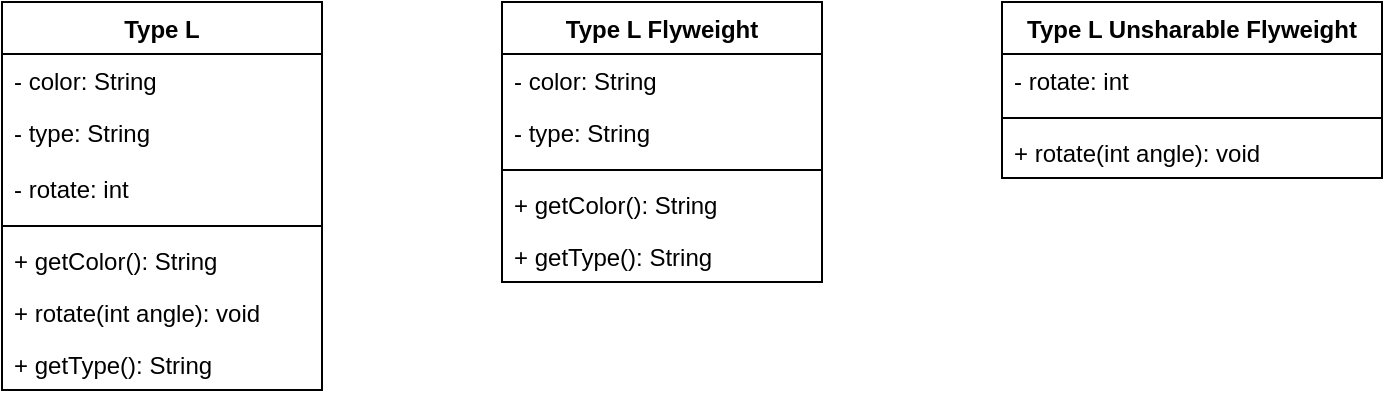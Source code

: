 <mxfile version="15.8.6" type="device"><diagram id="O29DGKENSeVa24LgPHeN" name="Page-1"><mxGraphModel dx="782" dy="436" grid="1" gridSize="10" guides="1" tooltips="1" connect="1" arrows="1" fold="1" page="1" pageScale="1" pageWidth="827" pageHeight="1169" math="0" shadow="0"><root><mxCell id="0"/><mxCell id="1" parent="0"/><mxCell id="B8dyaVGXo5hBoO_i_uoj-2" value="Type L" style="swimlane;fontStyle=1;align=center;verticalAlign=top;childLayout=stackLayout;horizontal=1;startSize=26;horizontalStack=0;resizeParent=1;resizeParentMax=0;resizeLast=0;collapsible=1;marginBottom=0;" vertex="1" parent="1"><mxGeometry x="100" y="140" width="160" height="194" as="geometry"/></mxCell><mxCell id="B8dyaVGXo5hBoO_i_uoj-3" value="- color: String" style="text;strokeColor=none;fillColor=none;align=left;verticalAlign=top;spacingLeft=4;spacingRight=4;overflow=hidden;rotatable=0;points=[[0,0.5],[1,0.5]];portConstraint=eastwest;" vertex="1" parent="B8dyaVGXo5hBoO_i_uoj-2"><mxGeometry y="26" width="160" height="26" as="geometry"/></mxCell><mxCell id="B8dyaVGXo5hBoO_i_uoj-6" value="- type: String" style="text;strokeColor=none;fillColor=none;align=left;verticalAlign=top;spacingLeft=4;spacingRight=4;overflow=hidden;rotatable=0;points=[[0,0.5],[1,0.5]];portConstraint=eastwest;" vertex="1" parent="B8dyaVGXo5hBoO_i_uoj-2"><mxGeometry y="52" width="160" height="28" as="geometry"/></mxCell><mxCell id="B8dyaVGXo5hBoO_i_uoj-7" value="- rotate: int" style="text;strokeColor=none;fillColor=none;align=left;verticalAlign=top;spacingLeft=4;spacingRight=4;overflow=hidden;rotatable=0;points=[[0,0.5],[1,0.5]];portConstraint=eastwest;" vertex="1" parent="B8dyaVGXo5hBoO_i_uoj-2"><mxGeometry y="80" width="160" height="28" as="geometry"/></mxCell><mxCell id="B8dyaVGXo5hBoO_i_uoj-4" value="" style="line;strokeWidth=1;fillColor=none;align=left;verticalAlign=middle;spacingTop=-1;spacingLeft=3;spacingRight=3;rotatable=0;labelPosition=right;points=[];portConstraint=eastwest;" vertex="1" parent="B8dyaVGXo5hBoO_i_uoj-2"><mxGeometry y="108" width="160" height="8" as="geometry"/></mxCell><mxCell id="B8dyaVGXo5hBoO_i_uoj-26" value="+ getColor(): String" style="text;strokeColor=none;fillColor=none;align=left;verticalAlign=top;spacingLeft=4;spacingRight=4;overflow=hidden;rotatable=0;points=[[0,0.5],[1,0.5]];portConstraint=eastwest;" vertex="1" parent="B8dyaVGXo5hBoO_i_uoj-2"><mxGeometry y="116" width="160" height="26" as="geometry"/></mxCell><mxCell id="B8dyaVGXo5hBoO_i_uoj-5" value="+ rotate(int angle): void" style="text;strokeColor=none;fillColor=none;align=left;verticalAlign=top;spacingLeft=4;spacingRight=4;overflow=hidden;rotatable=0;points=[[0,0.5],[1,0.5]];portConstraint=eastwest;" vertex="1" parent="B8dyaVGXo5hBoO_i_uoj-2"><mxGeometry y="142" width="160" height="26" as="geometry"/></mxCell><mxCell id="B8dyaVGXo5hBoO_i_uoj-27" value="+ getType(): String" style="text;strokeColor=none;fillColor=none;align=left;verticalAlign=top;spacingLeft=4;spacingRight=4;overflow=hidden;rotatable=0;points=[[0,0.5],[1,0.5]];portConstraint=eastwest;" vertex="1" parent="B8dyaVGXo5hBoO_i_uoj-2"><mxGeometry y="168" width="160" height="26" as="geometry"/></mxCell><mxCell id="B8dyaVGXo5hBoO_i_uoj-8" value="Type L Flyweight" style="swimlane;fontStyle=1;align=center;verticalAlign=top;childLayout=stackLayout;horizontal=1;startSize=26;horizontalStack=0;resizeParent=1;resizeParentMax=0;resizeLast=0;collapsible=1;marginBottom=0;" vertex="1" parent="1"><mxGeometry x="350" y="140" width="160" height="140" as="geometry"/></mxCell><mxCell id="B8dyaVGXo5hBoO_i_uoj-9" value="- color: String" style="text;strokeColor=none;fillColor=none;align=left;verticalAlign=top;spacingLeft=4;spacingRight=4;overflow=hidden;rotatable=0;points=[[0,0.5],[1,0.5]];portConstraint=eastwest;" vertex="1" parent="B8dyaVGXo5hBoO_i_uoj-8"><mxGeometry y="26" width="160" height="26" as="geometry"/></mxCell><mxCell id="B8dyaVGXo5hBoO_i_uoj-10" value="- type: String" style="text;strokeColor=none;fillColor=none;align=left;verticalAlign=top;spacingLeft=4;spacingRight=4;overflow=hidden;rotatable=0;points=[[0,0.5],[1,0.5]];portConstraint=eastwest;" vertex="1" parent="B8dyaVGXo5hBoO_i_uoj-8"><mxGeometry y="52" width="160" height="28" as="geometry"/></mxCell><mxCell id="B8dyaVGXo5hBoO_i_uoj-12" value="" style="line;strokeWidth=1;fillColor=none;align=left;verticalAlign=middle;spacingTop=-1;spacingLeft=3;spacingRight=3;rotatable=0;labelPosition=right;points=[];portConstraint=eastwest;" vertex="1" parent="B8dyaVGXo5hBoO_i_uoj-8"><mxGeometry y="80" width="160" height="8" as="geometry"/></mxCell><mxCell id="B8dyaVGXo5hBoO_i_uoj-24" value="+ getColor(): String" style="text;strokeColor=none;fillColor=none;align=left;verticalAlign=top;spacingLeft=4;spacingRight=4;overflow=hidden;rotatable=0;points=[[0,0.5],[1,0.5]];portConstraint=eastwest;" vertex="1" parent="B8dyaVGXo5hBoO_i_uoj-8"><mxGeometry y="88" width="160" height="26" as="geometry"/></mxCell><mxCell id="B8dyaVGXo5hBoO_i_uoj-25" value="+ getType(): String" style="text;strokeColor=none;fillColor=none;align=left;verticalAlign=top;spacingLeft=4;spacingRight=4;overflow=hidden;rotatable=0;points=[[0,0.5],[1,0.5]];portConstraint=eastwest;" vertex="1" parent="B8dyaVGXo5hBoO_i_uoj-8"><mxGeometry y="114" width="160" height="26" as="geometry"/></mxCell><mxCell id="B8dyaVGXo5hBoO_i_uoj-14" value="Type L Unsharable Flyweight" style="swimlane;fontStyle=1;align=center;verticalAlign=top;childLayout=stackLayout;horizontal=1;startSize=26;horizontalStack=0;resizeParent=1;resizeParentMax=0;resizeLast=0;collapsible=1;marginBottom=0;" vertex="1" parent="1"><mxGeometry x="600" y="140" width="190" height="88" as="geometry"/></mxCell><mxCell id="B8dyaVGXo5hBoO_i_uoj-17" value="- rotate: int" style="text;strokeColor=none;fillColor=none;align=left;verticalAlign=top;spacingLeft=4;spacingRight=4;overflow=hidden;rotatable=0;points=[[0,0.5],[1,0.5]];portConstraint=eastwest;" vertex="1" parent="B8dyaVGXo5hBoO_i_uoj-14"><mxGeometry y="26" width="190" height="28" as="geometry"/></mxCell><mxCell id="B8dyaVGXo5hBoO_i_uoj-18" value="" style="line;strokeWidth=1;fillColor=none;align=left;verticalAlign=middle;spacingTop=-1;spacingLeft=3;spacingRight=3;rotatable=0;labelPosition=right;points=[];portConstraint=eastwest;" vertex="1" parent="B8dyaVGXo5hBoO_i_uoj-14"><mxGeometry y="54" width="190" height="8" as="geometry"/></mxCell><mxCell id="B8dyaVGXo5hBoO_i_uoj-19" value="+ rotate(int angle): void" style="text;strokeColor=none;fillColor=none;align=left;verticalAlign=top;spacingLeft=4;spacingRight=4;overflow=hidden;rotatable=0;points=[[0,0.5],[1,0.5]];portConstraint=eastwest;" vertex="1" parent="B8dyaVGXo5hBoO_i_uoj-14"><mxGeometry y="62" width="190" height="26" as="geometry"/></mxCell><mxCell id="B8dyaVGXo5hBoO_i_uoj-22" value="" style="shape=image;html=1;verticalAlign=top;verticalLabelPosition=bottom;labelBackgroundColor=#ffffff;imageAspect=0;aspect=fixed;image=https://cdn3.iconfinder.com/data/icons/user-interface-169/32/plus-128.png" vertex="1" parent="1"><mxGeometry x="530" y="155" width="58" height="58" as="geometry"/></mxCell><mxCell id="B8dyaVGXo5hBoO_i_uoj-23" value="" style="shape=image;html=1;verticalAlign=top;verticalLabelPosition=bottom;labelBackgroundColor=#ffffff;imageAspect=0;aspect=fixed;image=https://cdn3.iconfinder.com/data/icons/arrow-outline-8/32/right_2-128.png" vertex="1" parent="1"><mxGeometry x="280" y="163" width="50" height="50" as="geometry"/></mxCell></root></mxGraphModel></diagram></mxfile>